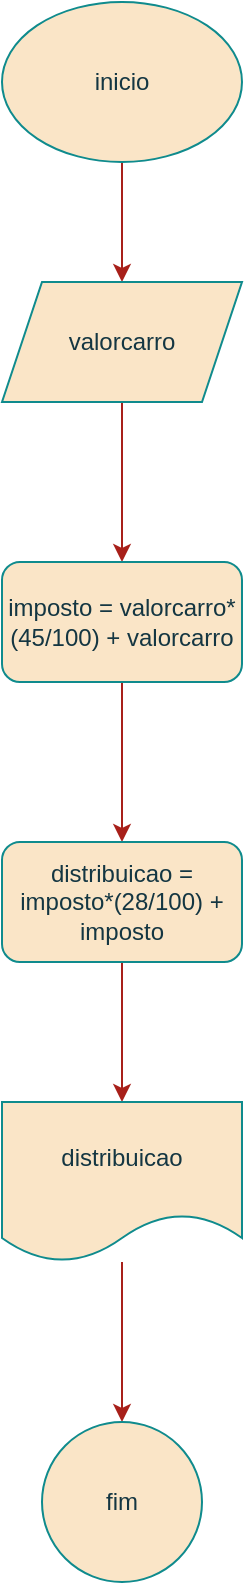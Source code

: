 <mxfile version="26.1.1">
  <diagram name="Página-1" id="ioq4XRVzIugKUnEFkX1y">
    <mxGraphModel dx="1593" dy="858" grid="1" gridSize="10" guides="1" tooltips="1" connect="1" arrows="1" fold="1" page="1" pageScale="1" pageWidth="827" pageHeight="1169" math="0" shadow="0">
      <root>
        <mxCell id="0" />
        <mxCell id="1" parent="0" />
        <mxCell id="ixutY9yFvbUgLYcTqgwC-4" value="" style="edgeStyle=orthogonalEdgeStyle;rounded=0;orthogonalLoop=1;jettySize=auto;html=1;labelBackgroundColor=none;strokeColor=#A8201A;fontColor=default;" edge="1" parent="1" source="ixutY9yFvbUgLYcTqgwC-2" target="ixutY9yFvbUgLYcTqgwC-3">
          <mxGeometry relative="1" as="geometry" />
        </mxCell>
        <mxCell id="ixutY9yFvbUgLYcTqgwC-2" value="inicio" style="ellipse;whiteSpace=wrap;html=1;labelBackgroundColor=none;fillColor=#FAE5C7;strokeColor=#0F8B8D;fontColor=#143642;" vertex="1" parent="1">
          <mxGeometry x="354" y="10" width="120" height="80" as="geometry" />
        </mxCell>
        <mxCell id="ixutY9yFvbUgLYcTqgwC-6" value="" style="edgeStyle=orthogonalEdgeStyle;rounded=0;orthogonalLoop=1;jettySize=auto;html=1;labelBackgroundColor=none;strokeColor=#A8201A;fontColor=default;" edge="1" parent="1" source="ixutY9yFvbUgLYcTqgwC-3" target="ixutY9yFvbUgLYcTqgwC-5">
          <mxGeometry relative="1" as="geometry" />
        </mxCell>
        <mxCell id="ixutY9yFvbUgLYcTqgwC-3" value="valorcarro" style="shape=parallelogram;perimeter=parallelogramPerimeter;whiteSpace=wrap;html=1;fixedSize=1;labelBackgroundColor=none;fillColor=#FAE5C7;strokeColor=#0F8B8D;fontColor=#143642;" vertex="1" parent="1">
          <mxGeometry x="354" y="150" width="120" height="60" as="geometry" />
        </mxCell>
        <mxCell id="ixutY9yFvbUgLYcTqgwC-9" value="" style="edgeStyle=orthogonalEdgeStyle;rounded=0;orthogonalLoop=1;jettySize=auto;html=1;labelBackgroundColor=none;strokeColor=#A8201A;fontColor=default;" edge="1" parent="1" source="ixutY9yFvbUgLYcTqgwC-5" target="ixutY9yFvbUgLYcTqgwC-8">
          <mxGeometry relative="1" as="geometry" />
        </mxCell>
        <mxCell id="ixutY9yFvbUgLYcTqgwC-5" value="imposto = valorcarro*(45/100) + valorcarro" style="rounded=1;whiteSpace=wrap;html=1;labelBackgroundColor=none;fillColor=#FAE5C7;strokeColor=#0F8B8D;fontColor=#143642;" vertex="1" parent="1">
          <mxGeometry x="354" y="290" width="120" height="60" as="geometry" />
        </mxCell>
        <mxCell id="ixutY9yFvbUgLYcTqgwC-11" value="" style="edgeStyle=orthogonalEdgeStyle;rounded=0;orthogonalLoop=1;jettySize=auto;html=1;labelBackgroundColor=none;strokeColor=#A8201A;fontColor=default;" edge="1" parent="1" source="ixutY9yFvbUgLYcTqgwC-8" target="ixutY9yFvbUgLYcTqgwC-10">
          <mxGeometry relative="1" as="geometry" />
        </mxCell>
        <mxCell id="ixutY9yFvbUgLYcTqgwC-8" value="distribuicao = imposto*(28/100) + imposto" style="rounded=1;whiteSpace=wrap;html=1;labelBackgroundColor=none;fillColor=#FAE5C7;strokeColor=#0F8B8D;fontColor=#143642;" vertex="1" parent="1">
          <mxGeometry x="354" y="430" width="120" height="60" as="geometry" />
        </mxCell>
        <mxCell id="ixutY9yFvbUgLYcTqgwC-13" value="" style="edgeStyle=orthogonalEdgeStyle;rounded=0;orthogonalLoop=1;jettySize=auto;html=1;labelBackgroundColor=none;strokeColor=#A8201A;fontColor=default;" edge="1" parent="1" source="ixutY9yFvbUgLYcTqgwC-10" target="ixutY9yFvbUgLYcTqgwC-12">
          <mxGeometry relative="1" as="geometry" />
        </mxCell>
        <mxCell id="ixutY9yFvbUgLYcTqgwC-10" value="distribuicao" style="shape=document;whiteSpace=wrap;html=1;boundedLbl=1;rounded=1;labelBackgroundColor=none;fillColor=#FAE5C7;strokeColor=#0F8B8D;fontColor=#143642;" vertex="1" parent="1">
          <mxGeometry x="354" y="560" width="120" height="80" as="geometry" />
        </mxCell>
        <mxCell id="ixutY9yFvbUgLYcTqgwC-12" value="fim" style="ellipse;whiteSpace=wrap;html=1;rounded=1;labelBackgroundColor=none;fillColor=#FAE5C7;strokeColor=#0F8B8D;fontColor=#143642;" vertex="1" parent="1">
          <mxGeometry x="374" y="720" width="80" height="80" as="geometry" />
        </mxCell>
      </root>
    </mxGraphModel>
  </diagram>
</mxfile>
